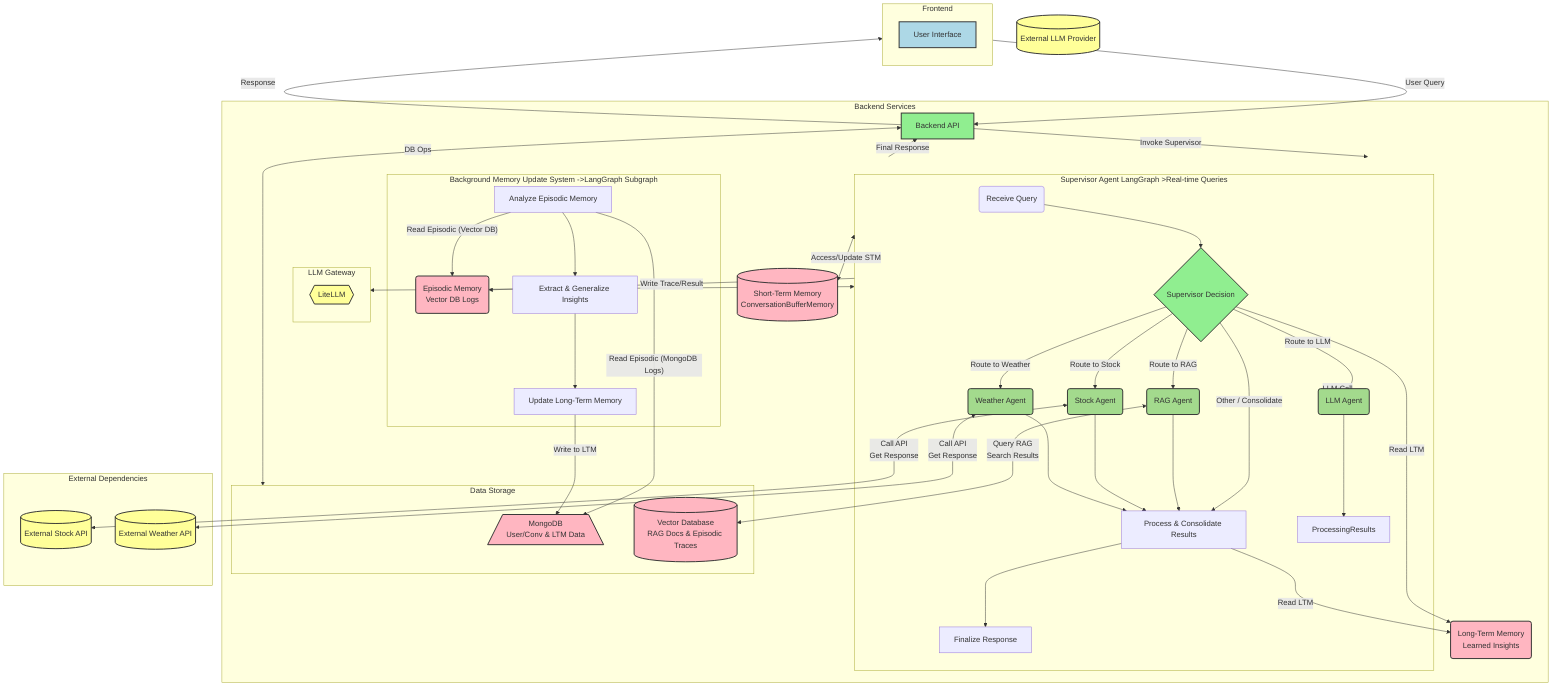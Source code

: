 %% title: Revised Phase 4 Architecture Diagram: RAG, Vector DB, and Comprehensive Memory
%% Mermaid initialization for styling
%%{
  init: {
    'theme': 'base', %% Starting from a base theme for customization
    'themeVariables': {
      'fontFamily': 'Arial, sans-serif', %% Using a common, readable font
      'fontSize': '16px',             %% Slightly larger font size
      'primaryColor': '#ADD8E6',       %% Light Blue (UI)
      'secondaryColor': '#90EE90',      %% Light Green (Backend/Supervisor)
      'tertiaryColor': '#A3DA8D',       %% Medium Green (Specialized Agent)
      'quaternaryColor': '#FFB6C1',     %% Light Red/Pink (Database/Memory/Resources)
      'lineColor': '#555',              %% Darker lines for clarity
      'nodeBorder': '#333',             %% Darker node borders
      'primaryTextColor': '#333',       %% Dark text for readability
      'clusterBorder': '#BBB',          %% Lighter border for subgraphs
      'clusterBkg': '#F9f9f9'           %% Light background for subgraphs
    },
    'flowchart': {
      'curve': 'basis' %% Use 'basis' or 'linear' for curved lines
    },
    'look': 'handDrawn' %% Request hand-drawn look - support is renderer-dependent
  }
}%%
flowchart TD

    %% Define Custom Styles
    classDef uiStyle fill:#ADD8E6,stroke:#333,stroke-width:2px;
    %% Backend and Supervisor color
    classDef backendStyle fill:#90EE90,stroke:#333,stroke-width:2px;
    %% Specialized Agent color
    classDef agentStyle fill:#A3DA8D,stroke:#333,stroke-width:2px;
    classDef dbStyle fill:#FFB6C1,stroke:#333,stroke-width:2px;
    classDef externalStyle fill:#FFFF99,stroke:#333,stroke-width:2px;
    %% Tools/Resources color
    classDef resourceStyle fill:#FFB6C1,stroke:#333,stroke-width:2px;
    %% Memory components color (can share with DB color)
    classDef memoryStyle fill:#FFB6C1,stroke:#333,stroke-width:2px;

    %% Define Nodes and Subgraphs with IDs and Titles

    subgraph FE[Frontend]
        direction TB
        UI[User Interface]:::uiStyle
    end

    %% Backend Services contains the core application logic and agent system
    subgraph BS[Backend Services]
        direction TB
        BackendAPI[Backend API]:::backendStyle

        %% Main LangGraph orchestrated by the Supervisor for real-time queries
        subgraph SupervisorGraph[Supervisor Agent LangGraph >Real-time Queries]
            direction TB
            Input(Receive Query)
            %% Supervisor Node decides routing
            SupervisorNode{Supervisor Decision}:::backendStyle
            %% RAG Specialized Agent Node (Moved to left)
            RAGAgentNode(RAG Agent):::agentStyle
            %% Stock Specialized Agent Node
            StockAgentNode(Stock Agent):::agentStyle
            %% Weather Specialized Agent Node
            WeatherAgentNode(Weather Agent):::agentStyle
            LLMAgentNode(LLM Agent):::agentStyle
            %% Node to process and consolidate results from specialized agents
            ProcessResults[Process & Consolidate Results]
            %% Node to finalize the response before sending back
            FinalizeResponse[Finalize Response]

            %% --- Internal LangGraph Flow ---
            Input --> SupervisorNode;

            %% Supervisor routes to Specialized Agents (RAG, Stock, or Weather)
            SupervisorNode -- "Route to RAG" --> RAGAgentNode;
            SupervisorNode -- "Route to Stock" --> StockAgentNode;
            SupervisorNode -- "Route to Weather" --> WeatherAgentNode;
            SupervisorNode -- "Route to LLM" --> LLMAgentNode;

            %% Simplified: Supervisor can also finalize directly for simple queries or after receiving results
            SupervisorNode -- "Other / Consolidate" --> ProcessResults;

            %% Specialized Agent tasks lead to result processing
            RAGAgentNode --> ProcessResults;
            StockAgentNode --> ProcessResults;
            WeatherAgentNode --> ProcessResults;
            LLMAgentNode --> ProcessingResults;
            

            %% Final step after processing results
            ProcessResults --> FinalizeResponse;
        end
            %% --- Interaction with Memory within the Real-time Graph ---
            %% Access to Short-Term Memory by the Supervisor Graph
            SupervisorGraph <-- "Access/Update STM" --> STM[(Short-Term Memory<br>ConversationBufferMemory)]:::memoryStyle;
            %% Specialized Agents / Processing Node write to Episodic Memory (Vector DB)
            %% Link to Vector DB component
            SupervisorGraph -->|"Write Trace/Result"| EpisodicMemory(Episodic Memory<br>Vector DB Logs):::memoryStyle; 
            %% Supervisor or Specialized Agents read from Long-Term Memory
            %% Link to LTM component
            SupervisorNode -->|"Read LTM"| LongTermMemory(Long-Term Memory<br>Learned Insights):::memoryStyle; 
            %% Processing might also read LTM
            ProcessResults -->|"Read LTM"| LongTermMemory; 



        %% LLM Gateway for abstracting LLM calls
        subgraph LG[LLM Gateway]
            direction TB
            %% LiteLLM component
            LiteLLMGateway{{LiteLLM}}:::externalStyle
        end

        %% Data Storage for user and conversation data, and Vector DB
        subgraph DS[Data Storage]
             direction TB
             %% User and Conversation History Data in MongoDB (also potentially stores LTM)
             MongoDB[/MongoDB<br>User/Conv & LTM Data\]:::dbStyle
             %% Vector Database for RAG documents and Episodic Memory traces
             VectorDB[(Vector Database<br>RAG Docs & Episodic Traces)]:::dbStyle
        end

        %% Background process for updating Long-Term Memory
        subgraph BackgroundUpdater[Background Memory Update System ->LangGraph Subgraph]
            direction TB
            %% Node to periodically analyze Episodic Memory
            AnalyzeEpisodicMemory[Analyze Episodic Memory]
            %% Node to extract and generalize insights
            ExtractInsights[Extract & Generalize Insights]
            %% Node to update Long-Term Memory
            UpdateLongTermMemory[Update Long-Term Memory]

            %% --- Internal Background Flow ---
            AnalyzeEpisodicMemory --> ExtractInsights;
            ExtractInsights --> UpdateLongTermMemory;

            %% --- Interaction with Memory from Background ---
            %% Reads from Episodic Memory (Vector DB and MongoDB logs)
            AnalyzeEpisodicMemory -->|"Read Episodic (Vector DB)"| EpisodicMemory;
             %% Assuming detailed logs are in MongoDB
            AnalyzeEpisodicMemory -->|"Read Episodic (MongoDB Logs)"| MongoDB;

            %% Writes to Long-Term Memory store
            %% Assuming LTM is primarily in MongoDB or linked from it
            UpdateLongTermMemory -->|"Write to LTM"| MongoDB; 
        end
    end

    %% External APIs and services
    subgraph ED[External Dependencies]
        direction TB

        %% Stock API used by the Stock Agent
        StockAPI[(External Stock API)]:::externalStyle
        %% Weather API used by the Weather Agent
        WeatherAPI[(External Weather API)]:::externalStyle
        %% Potential other external tools used by RAG Agent (e.g., web search)
        %% OtherExternalTools((Other RAG Tools)):::externalStyle
    end

    %% External LLM Provider used by the Gateway
    ExternalLLM[(External LLM Provider)]:::externalStyle
    %% --- Flow between Subgraphs/External Dependencies ---

    %% Frontend sends queries to Backend API
    FE -- "User Query" --> BackendAPI;
    %% Backend API sends response back to Frontend
    BackendAPI -- "Response" --> FE;


    %% Backend API invokes the Supervisor LangGraph
    %% Connecting to the graph subgraph
    BackendAPI -- "Invoke Supervisor" --> SupervisorGraph; 

    %% LLM interactions (via Gateway) used by the Supervisor Graph
    %% Connecting from the graph subgraph as a whole for simplicity
    SupervisorGraph <-- "LLM Call" --> LG; 
    SupervisorGraph <-- "LLM Call" --> LLMAgentNode; 



    %% Specialized Agents interact with their tools/databases using bidirectional edges
    %% New: RAG Agent interacts with the Vector Database (Episodic Memory store)
    RAGAgentNode <-- "Query RAG<br>Search Results" --> VectorDB;
    %% Stock Agent interacts with the external Stock API
    StockAgentNode <-- "Call API<br>Get Response" --> StockAPI;
    %% Weather Agent interacts with the external Weather API
    WeatherAgentNode <-- "Call API<br>Get Response" --> WeatherAPI;
    %% RAG Agent might use other external tools (like web search)
    %% RAGAgentNode -- "Uses" --> OtherExternalTools;


    %% Backend API interacts with Data Storage (for user/conv data and LTM if stored there)
    %% Bidirectional for read/write

    BackendAPI <-- "DB Ops" --> DS; 

    %% Final response path from Supervisor LangGraph back to Backend API
    %% Connecting from the graph subgraph

    SupervisorGraph -- "Final Response" --> BackendAPI; 

    %% Apply curved lines using 'basis' interpolation for smooth flow
    linkStyle default interpolate basis;